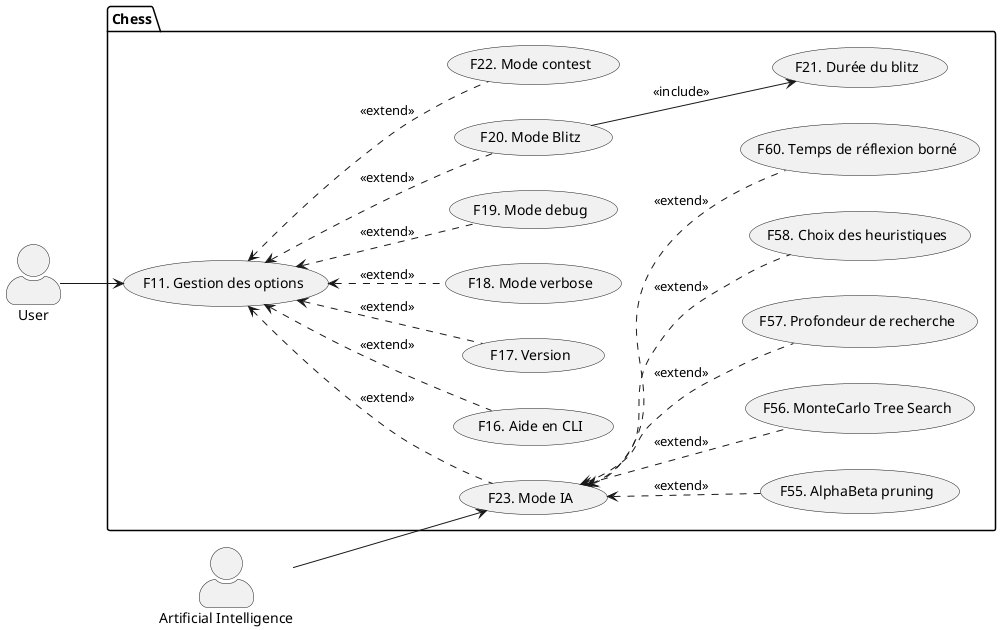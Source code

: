 @startuml OptionManagment
left to right direction
skinparam actorStyle awesome
"User" as User
"Artificial Intelligence" as AI
package Chess{
usecase "F11. Gestion des options" as F11
usecase "F16. Aide en CLI" as F16
usecase "F17. Version" as F17
usecase "F18. Mode verbose" as F18
usecase "F19. Mode debug" as F19
usecase "F25. Interface graphique" as F20
usecase "F20. Mode Blitz" as F20
usecase "F21. Durée du blitz" as F21
usecase "F22. Mode contest" as F22
usecase "F23. Mode IA" as F23
usecase "F55. AlphaBeta pruning" as F55
usecase "F56. MonteCarlo Tree Search" as F56
usecase "F57. Profondeur de recherche" as F57
usecase "F58. Choix des heuristiques" as F58
usecase "F60. Temps de réflexion borné" as F60
}

User -->F11

F11 <.. F16 : <<extend>>
F11 <.. F17 : <<extend>>
F11 <.. F18 : <<extend>>
F11 <.. F19 : <<extend>>
F11 <.. F23 : <<extend>>
F11 <.. F22 : <<extend>>
F11 <.. F20 : <<extend>>

AI -->F23

F20 --> F21 : <<include>>

F23 <.. F57 : <<extend>>
F23 <.. F58 : <<extend>>
F23 <.. F60 : <<extend>>
F23 <.. F55 : <<extend>>
F23 <.. F56 : <<extend>>



@enduml